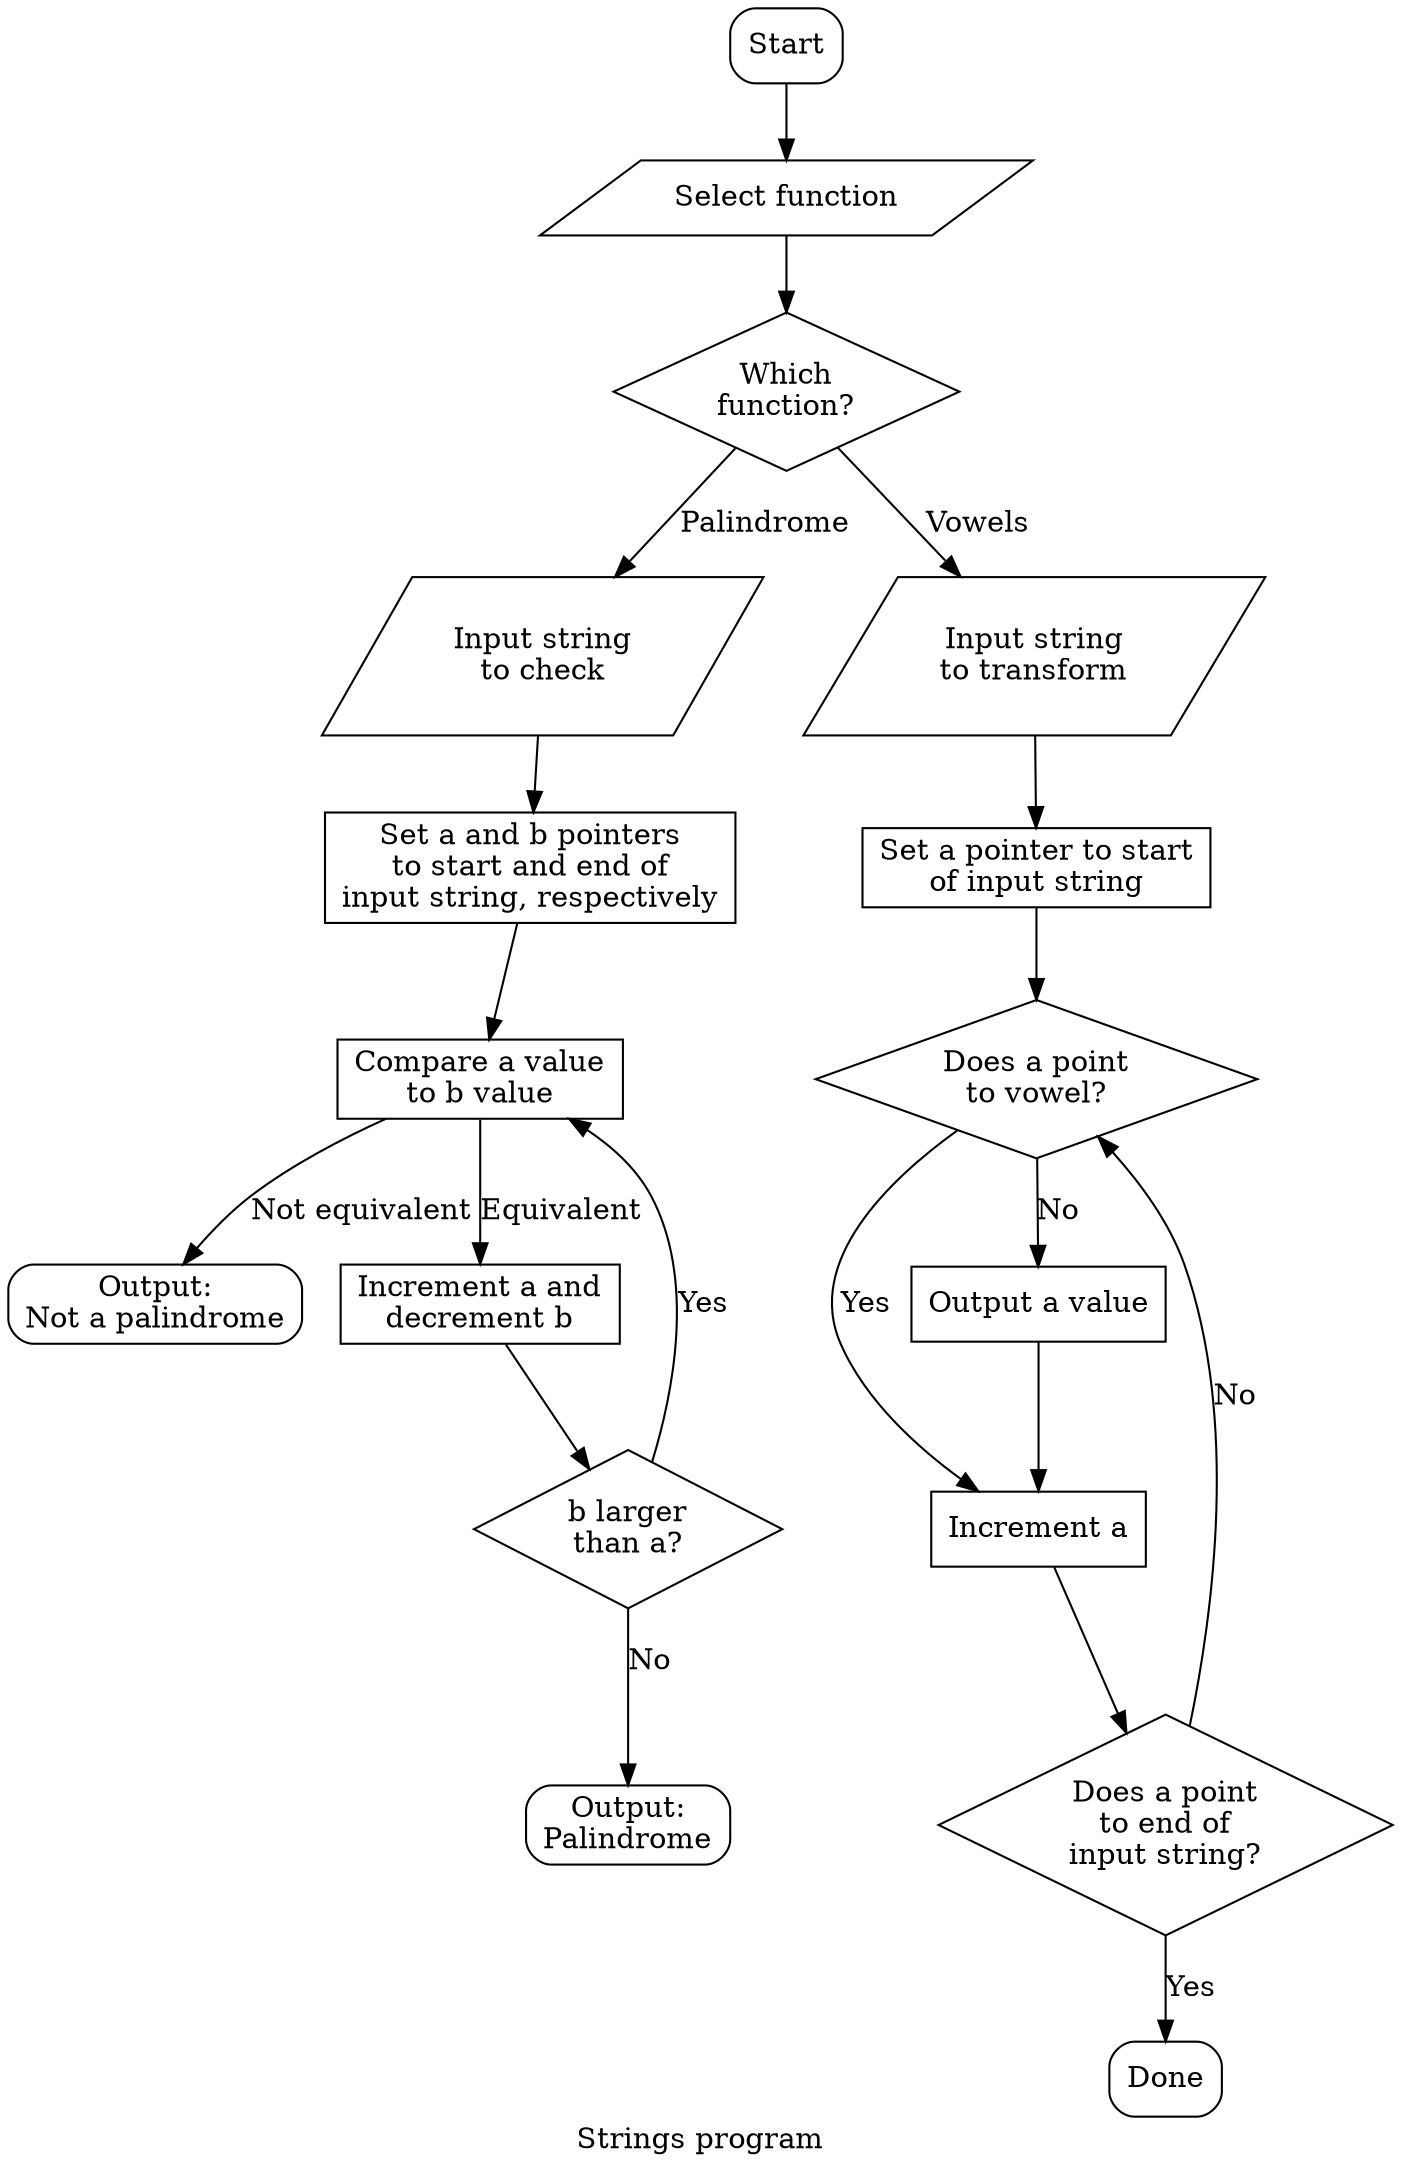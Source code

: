 digraph {
    label="Strings program"

    start                                   [label="Start", shape=box, style=rounded];
    start -> input_choice;

    input_choice                            [label="Select function", shape=parallelogram]
    input_choice -> logic_choice;

    logic_choice                            [label="Which\nfunction?", shape=diamond];
    logic_choice -> input_palin             [label="Palindrome"];
    logic_choice -> input_vowels            [label="Vowels"];

    // Palindrome
    input_palin                             [label="Input string\nto check", shape=parallelogram];
    input_palin -> do_palin_init;

    do_palin_init                           [label="Set a and b pointers\nto start and end of\ninput string, respectively", shape=box];
    do_palin_init -> logic_compare;

    logic_compare                           [label="Compare a value\nto b value", shape=box];
    logic_compare -> result_palin_invalid   [label="Not equivalent"];
    logic_compare -> do_palin_incr          [label="Equivalent"];

    do_palin_incr                           [label="Increment a and\ndecrement b", shape=box];
    do_palin_incr -> logic_palin_cond;

    logic_palin_cond                        [label="b larger\nthan a?", shape=diamond];
    logic_palin_cond -> result_palin_valid  [label="No"];
    logic_palin_cond -> logic_compare       [label="Yes"];

    result_palin_invalid                    [label="Output:\nNot a palindrome", shape=box, style=rounded];
    result_palin_valid                      [label="Output:\nPalindrome",       shape=box, style=rounded];

    // Vowels
    input_vowels                            [label="Input string\nto transform", shape=parallelogram];
    input_vowels -> do_vowel_init;

    do_vowel_init                           [label="Set a pointer to start\nof input string", shape=box];
    do_vowel_init -> logic_vowel_check;

    logic_vowel_check                       [label="Does a point\nto vowel?", shape=diamond];
    logic_vowel_check -> do_vowel_incr      [label="Yes"];
    logic_vowel_check -> output_consonant   [label="No"];

    output_consonant                        [label="Output a value", shape=box];
    output_consonant -> do_vowel_incr;

    do_vowel_incr                           [label="Increment a", shape=box];
    do_vowel_incr -> logic_vowel_cond;

    logic_vowel_cond                        [label="Does a point\nto end of\ninput string?", shape=diamond];
    logic_vowel_cond -> result_vowel        [label="Yes"];
    logic_vowel_cond -> logic_vowel_check   [label="No"];

    result_vowel                            [label="Done", shape=box, style=rounded];
}
